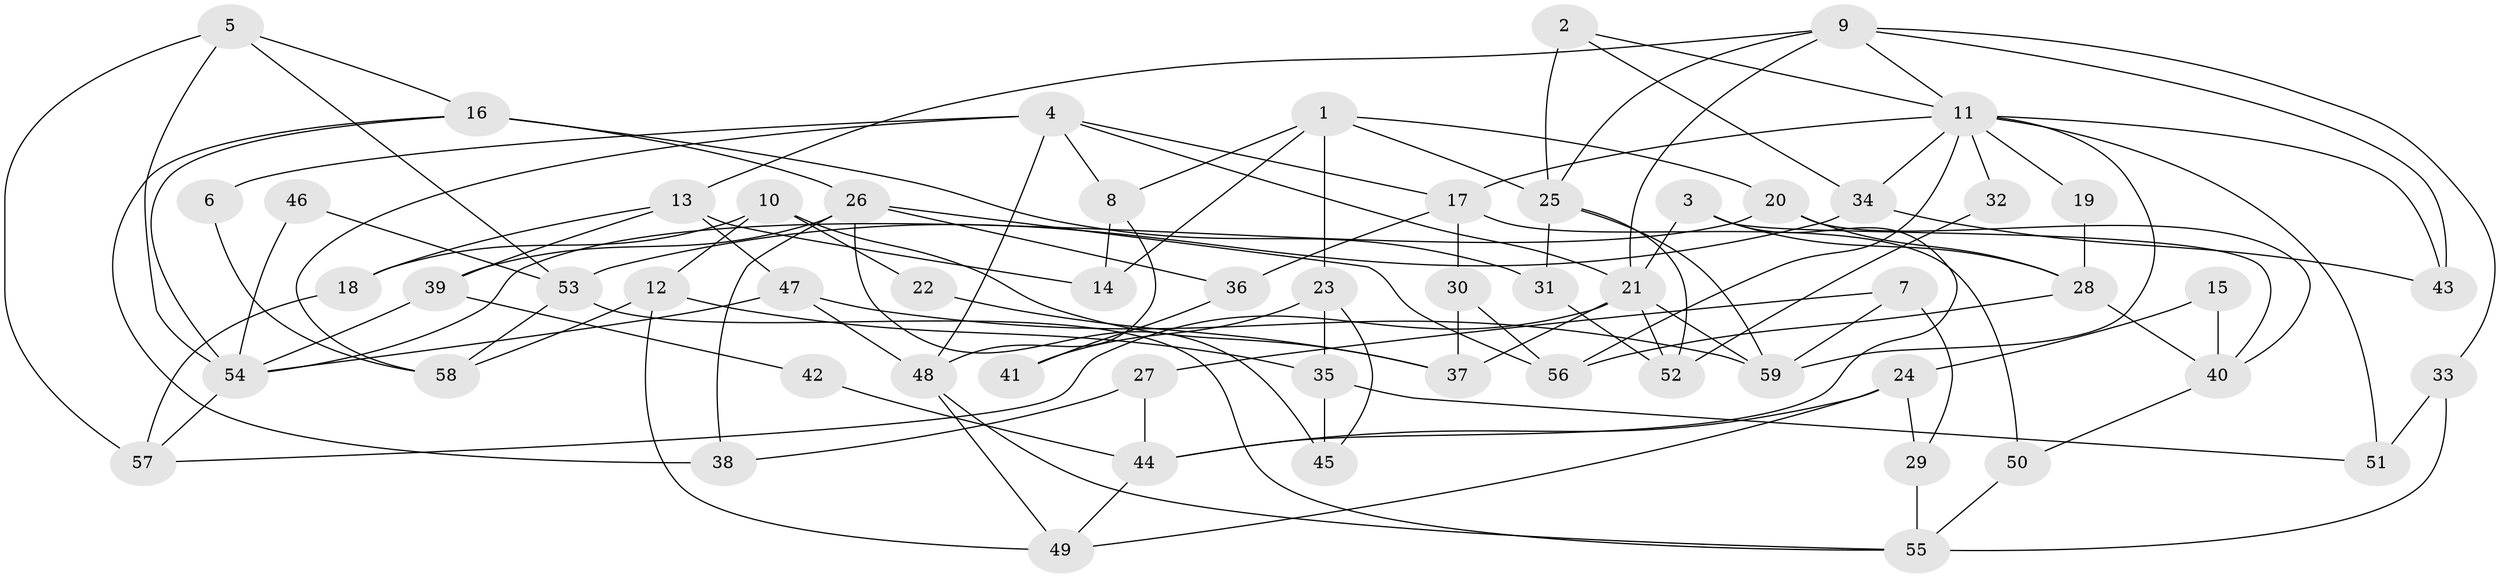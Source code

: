 // Generated by graph-tools (version 1.1) at 2025/11/02/27/25 16:11:20]
// undirected, 59 vertices, 118 edges
graph export_dot {
graph [start="1"]
  node [color=gray90,style=filled];
  1;
  2;
  3;
  4;
  5;
  6;
  7;
  8;
  9;
  10;
  11;
  12;
  13;
  14;
  15;
  16;
  17;
  18;
  19;
  20;
  21;
  22;
  23;
  24;
  25;
  26;
  27;
  28;
  29;
  30;
  31;
  32;
  33;
  34;
  35;
  36;
  37;
  38;
  39;
  40;
  41;
  42;
  43;
  44;
  45;
  46;
  47;
  48;
  49;
  50;
  51;
  52;
  53;
  54;
  55;
  56;
  57;
  58;
  59;
  1 -- 20;
  1 -- 25;
  1 -- 8;
  1 -- 14;
  1 -- 23;
  2 -- 25;
  2 -- 11;
  2 -- 34;
  3 -- 40;
  3 -- 21;
  3 -- 28;
  3 -- 44;
  4 -- 48;
  4 -- 21;
  4 -- 6;
  4 -- 8;
  4 -- 17;
  4 -- 58;
  5 -- 53;
  5 -- 16;
  5 -- 54;
  5 -- 57;
  6 -- 58;
  7 -- 59;
  7 -- 27;
  7 -- 29;
  8 -- 14;
  8 -- 48;
  9 -- 43;
  9 -- 13;
  9 -- 11;
  9 -- 21;
  9 -- 25;
  9 -- 33;
  10 -- 12;
  10 -- 18;
  10 -- 22;
  10 -- 37;
  11 -- 51;
  11 -- 17;
  11 -- 19;
  11 -- 32;
  11 -- 34;
  11 -- 43;
  11 -- 56;
  11 -- 59;
  12 -- 58;
  12 -- 49;
  12 -- 35;
  13 -- 14;
  13 -- 47;
  13 -- 18;
  13 -- 39;
  15 -- 40;
  15 -- 24;
  16 -- 54;
  16 -- 26;
  16 -- 31;
  16 -- 38;
  17 -- 30;
  17 -- 36;
  17 -- 50;
  18 -- 57;
  19 -- 28;
  20 -- 54;
  20 -- 28;
  20 -- 40;
  21 -- 59;
  21 -- 37;
  21 -- 52;
  21 -- 57;
  22 -- 37;
  23 -- 35;
  23 -- 41;
  23 -- 45;
  24 -- 49;
  24 -- 29;
  24 -- 44;
  25 -- 52;
  25 -- 31;
  25 -- 59;
  26 -- 56;
  26 -- 39;
  26 -- 36;
  26 -- 38;
  26 -- 45;
  27 -- 44;
  27 -- 38;
  28 -- 56;
  28 -- 40;
  29 -- 55;
  30 -- 37;
  30 -- 56;
  31 -- 52;
  32 -- 52;
  33 -- 55;
  33 -- 51;
  34 -- 43;
  34 -- 53;
  35 -- 45;
  35 -- 51;
  36 -- 41;
  39 -- 54;
  39 -- 42;
  40 -- 50;
  42 -- 44;
  44 -- 49;
  46 -- 54;
  46 -- 53;
  47 -- 54;
  47 -- 59;
  47 -- 48;
  48 -- 49;
  48 -- 55;
  50 -- 55;
  53 -- 55;
  53 -- 58;
  54 -- 57;
}
